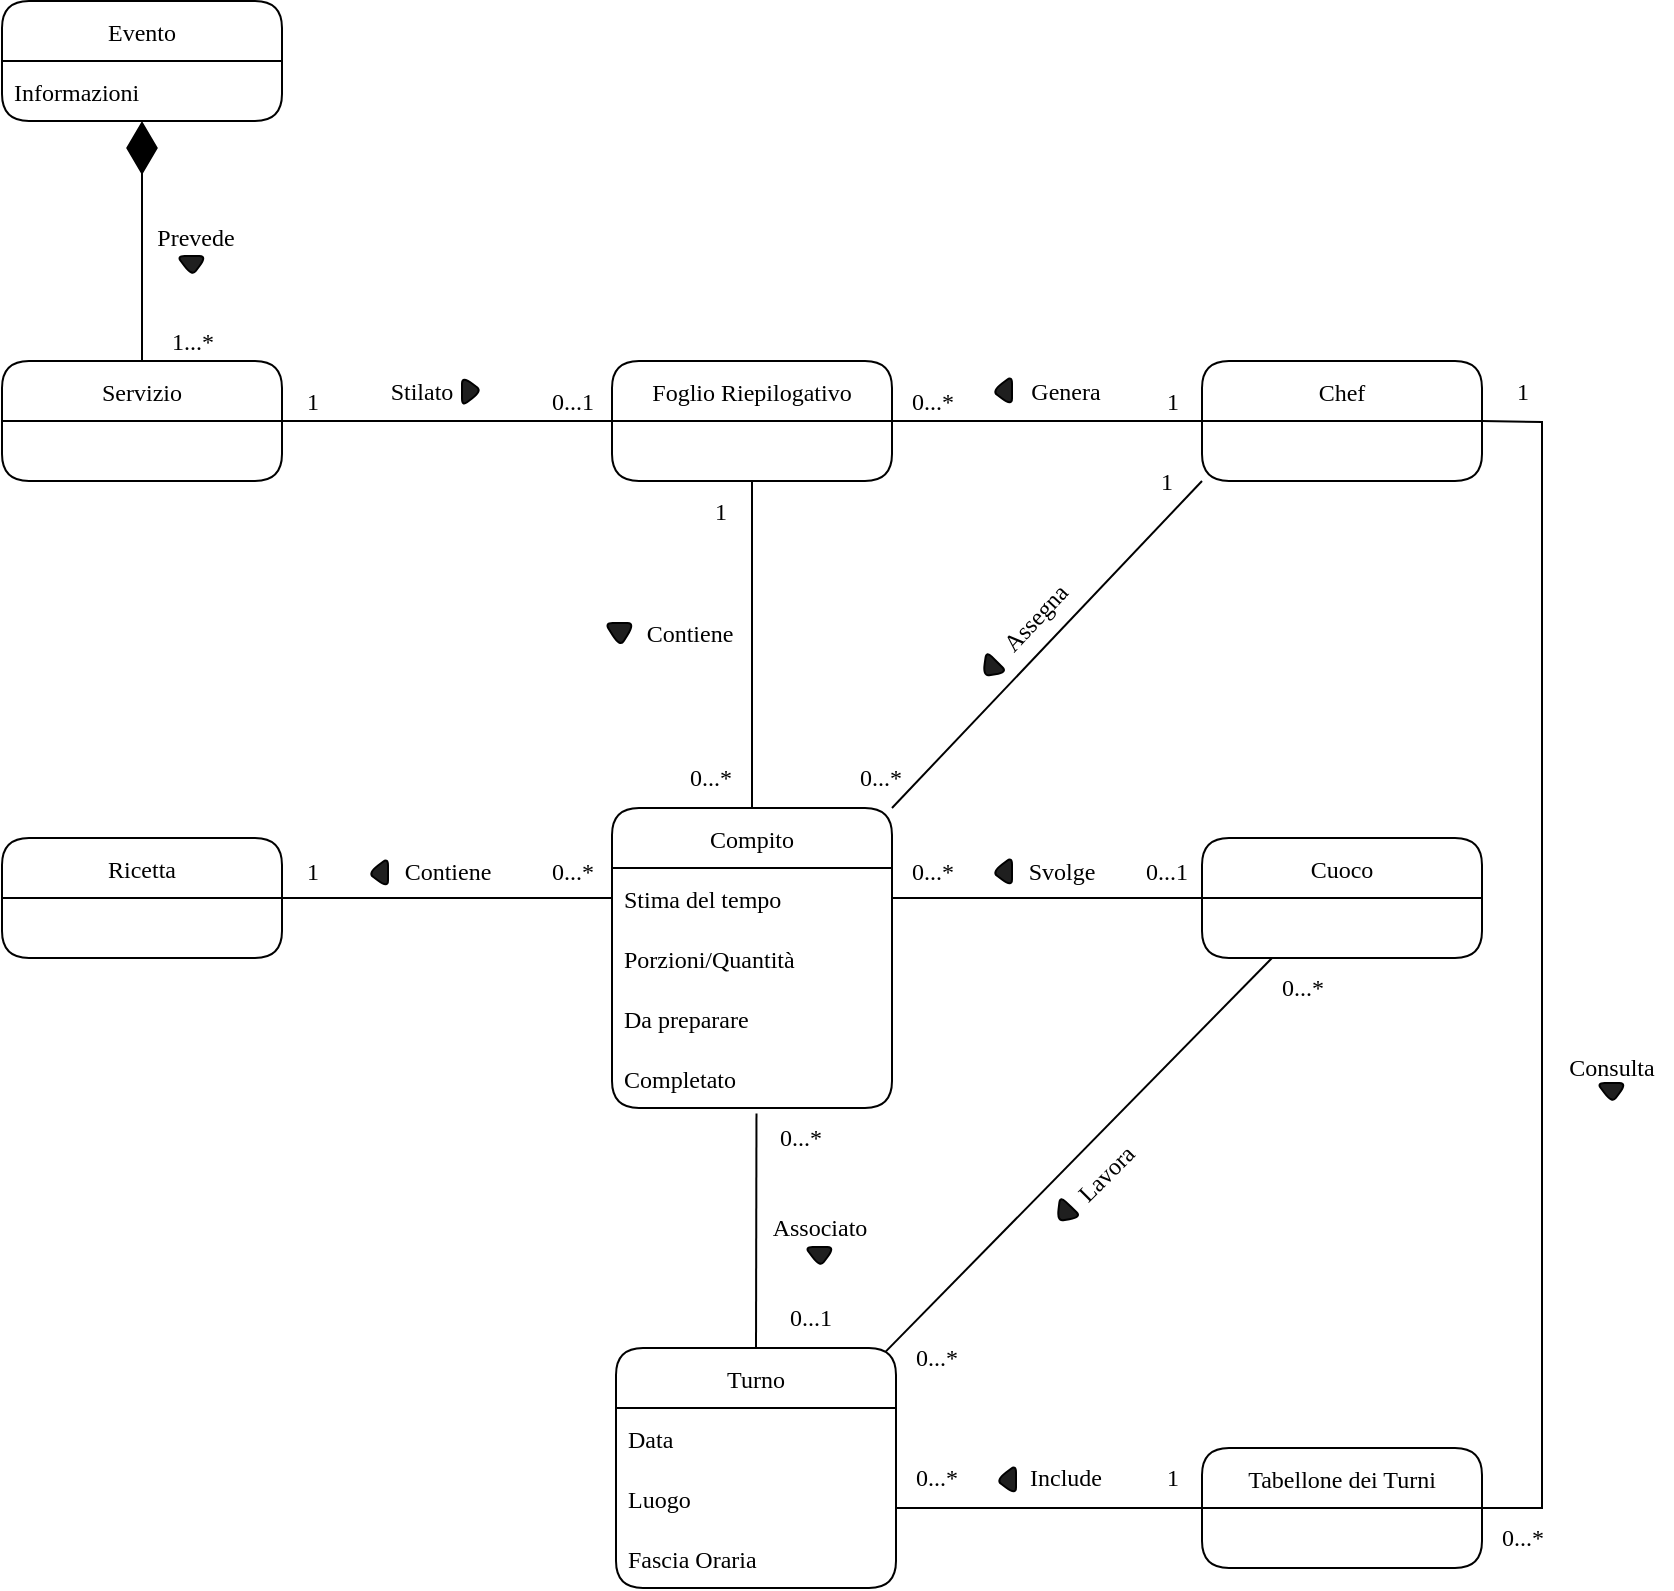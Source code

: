 <mxfile version="20.2.7" type="device"><diagram id="a0oOmIjGUHbN1pW5QVko" name="Pagina-1"><mxGraphModel dx="767" dy="1913" grid="1" gridSize="10" guides="1" tooltips="1" connect="1" arrows="1" fold="1" page="1" pageScale="1" pageWidth="827" pageHeight="1169" math="0" shadow="0"><root><mxCell id="0"/><mxCell id="1" parent="0"/><mxCell id="GOcb7kXtljCz11mH5oZY-2" value="Foglio Riepilogativo" style="swimlane;fontStyle=0;childLayout=stackLayout;horizontal=1;startSize=30;horizontalStack=0;resizeParent=1;resizeParentMax=0;resizeLast=0;collapsible=1;marginBottom=0;rounded=1;fontFamily=SF UI Text;" parent="1" vertex="1"><mxGeometry x="315" y="-53.5" width="140" height="60" as="geometry"/></mxCell><mxCell id="GOcb7kXtljCz11mH5oZY-6" value="Servizio" style="swimlane;fontStyle=0;childLayout=stackLayout;horizontal=1;startSize=30;horizontalStack=0;resizeParent=1;resizeParentMax=0;resizeLast=0;collapsible=1;marginBottom=0;rounded=1;fontFamily=SF UI Text;" parent="1" vertex="1"><mxGeometry x="10" y="-53.5" width="140" height="60" as="geometry"/></mxCell><mxCell id="GOcb7kXtljCz11mH5oZY-14" value="Ricetta" style="swimlane;fontStyle=0;childLayout=stackLayout;horizontal=1;startSize=30;horizontalStack=0;resizeParent=1;resizeParentMax=0;resizeLast=0;collapsible=1;marginBottom=0;rounded=1;fontFamily=SF UI Text;" parent="1" vertex="1"><mxGeometry x="10" y="185" width="140" height="60" as="geometry"/></mxCell><mxCell id="GOcb7kXtljCz11mH5oZY-18" value="Tabellone dei Turni" style="swimlane;fontStyle=0;childLayout=stackLayout;horizontal=1;startSize=30;horizontalStack=0;resizeParent=1;resizeParentMax=0;resizeLast=0;collapsible=1;marginBottom=0;rounded=1;fontFamily=SF UI Text;" parent="1" vertex="1"><mxGeometry x="610" y="490" width="140" height="60" as="geometry"/></mxCell><mxCell id="GOcb7kXtljCz11mH5oZY-22" value="Compito" style="swimlane;fontStyle=0;childLayout=stackLayout;horizontal=1;startSize=30;horizontalStack=0;resizeParent=1;resizeParentMax=0;resizeLast=0;collapsible=1;marginBottom=0;rounded=1;fontFamily=SF UI Text;" parent="1" vertex="1"><mxGeometry x="315" y="170" width="140" height="150" as="geometry"/></mxCell><mxCell id="GOcb7kXtljCz11mH5oZY-24" value="Stima del tempo" style="text;strokeColor=none;fillColor=none;align=left;verticalAlign=middle;spacingLeft=4;spacingRight=4;overflow=hidden;points=[[0,0.5],[1,0.5]];portConstraint=eastwest;rotatable=0;fontFamily=SF UI Text;" parent="GOcb7kXtljCz11mH5oZY-22" vertex="1"><mxGeometry y="30" width="140" height="30" as="geometry"/></mxCell><mxCell id="GOcb7kXtljCz11mH5oZY-25" value="Porzioni/Quantità" style="text;strokeColor=none;fillColor=none;align=left;verticalAlign=middle;spacingLeft=4;spacingRight=4;overflow=hidden;points=[[0,0.5],[1,0.5]];portConstraint=eastwest;rotatable=0;fontFamily=SF UI Text;" parent="GOcb7kXtljCz11mH5oZY-22" vertex="1"><mxGeometry y="60" width="140" height="30" as="geometry"/></mxCell><mxCell id="Uw-gw_ad5pxBuPHj-irc-26" value="Da preparare" style="text;strokeColor=none;fillColor=none;align=left;verticalAlign=middle;spacingLeft=4;spacingRight=4;overflow=hidden;points=[[0,0.5],[1,0.5]];portConstraint=eastwest;rotatable=0;fontFamily=SF UI Text;" parent="GOcb7kXtljCz11mH5oZY-22" vertex="1"><mxGeometry y="90" width="140" height="30" as="geometry"/></mxCell><mxCell id="Uw-gw_ad5pxBuPHj-irc-27" value="Completato" style="text;strokeColor=none;fillColor=none;align=left;verticalAlign=middle;spacingLeft=4;spacingRight=4;overflow=hidden;points=[[0,0.5],[1,0.5]];portConstraint=eastwest;rotatable=0;fontFamily=SF UI Text;" parent="GOcb7kXtljCz11mH5oZY-22" vertex="1"><mxGeometry y="120" width="140" height="30" as="geometry"/></mxCell><mxCell id="GOcb7kXtljCz11mH5oZY-26" value="Turno" style="swimlane;fontStyle=0;childLayout=stackLayout;horizontal=1;startSize=30;horizontalStack=0;resizeParent=1;resizeParentMax=0;resizeLast=0;collapsible=1;marginBottom=0;rounded=1;fontFamily=SF UI Text;" parent="1" vertex="1"><mxGeometry x="317" y="440" width="140" height="120" as="geometry"/></mxCell><mxCell id="GOcb7kXtljCz11mH5oZY-28" value="Data" style="text;strokeColor=none;fillColor=none;align=left;verticalAlign=middle;spacingLeft=4;spacingRight=4;overflow=hidden;points=[[0,0.5],[1,0.5]];portConstraint=eastwest;rotatable=0;fontFamily=SF UI Text;" parent="GOcb7kXtljCz11mH5oZY-26" vertex="1"><mxGeometry y="30" width="140" height="30" as="geometry"/></mxCell><mxCell id="GOcb7kXtljCz11mH5oZY-30" value="Luogo" style="text;strokeColor=none;fillColor=none;align=left;verticalAlign=middle;spacingLeft=4;spacingRight=4;overflow=hidden;points=[[0,0.5],[1,0.5]];portConstraint=eastwest;rotatable=0;fontFamily=SF UI Text;" parent="GOcb7kXtljCz11mH5oZY-26" vertex="1"><mxGeometry y="60" width="140" height="30" as="geometry"/></mxCell><mxCell id="GOcb7kXtljCz11mH5oZY-31" value="Fascia Oraria" style="text;strokeColor=none;fillColor=none;align=left;verticalAlign=middle;spacingLeft=4;spacingRight=4;overflow=hidden;points=[[0,0.5],[1,0.5]];portConstraint=eastwest;rotatable=0;fontFamily=SF UI Text;" parent="GOcb7kXtljCz11mH5oZY-26" vertex="1"><mxGeometry y="90" width="140" height="30" as="geometry"/></mxCell><mxCell id="GOcb7kXtljCz11mH5oZY-27" value="Cuoco" style="swimlane;fontStyle=0;childLayout=stackLayout;horizontal=1;startSize=30;horizontalStack=0;resizeParent=1;resizeParentMax=0;resizeLast=0;collapsible=1;marginBottom=0;rounded=1;fontFamily=SF UI Text;" parent="1" vertex="1"><mxGeometry x="610" y="185" width="140" height="60" as="geometry"/></mxCell><mxCell id="GOcb7kXtljCz11mH5oZY-33" value="" style="endArrow=none;html=1;rounded=0;entryX=0;entryY=0.5;entryDx=0;entryDy=0;exitX=1;exitY=0.5;exitDx=0;exitDy=0;fontFamily=SF UI Text;" parent="1" source="GOcb7kXtljCz11mH5oZY-6" target="GOcb7kXtljCz11mH5oZY-2" edge="1"><mxGeometry width="50" height="50" relative="1" as="geometry"><mxPoint x="180" y="36.5" as="sourcePoint"/><mxPoint x="230" y="-13.5" as="targetPoint"/></mxGeometry></mxCell><mxCell id="GOcb7kXtljCz11mH5oZY-36" value="1" style="text;html=1;align=center;verticalAlign=middle;resizable=0;points=[];autosize=1;strokeColor=none;fillColor=none;fontFamily=SF UI Text;" parent="1" vertex="1"><mxGeometry x="150" y="-48.5" width="30" height="30" as="geometry"/></mxCell><mxCell id="GOcb7kXtljCz11mH5oZY-37" value="0...1" style="text;html=1;align=center;verticalAlign=middle;resizable=0;points=[];autosize=1;strokeColor=none;fillColor=none;fontFamily=SF UI Text;" parent="1" vertex="1"><mxGeometry x="270" y="-48.5" width="50" height="30" as="geometry"/></mxCell><mxCell id="GOcb7kXtljCz11mH5oZY-39" value="Stilato" style="text;html=1;strokeColor=none;fillColor=none;align=center;verticalAlign=middle;whiteSpace=wrap;rounded=0;fontFamily=SF UI Text;" parent="1" vertex="1"><mxGeometry x="200" y="-53.5" width="40" height="30" as="geometry"/></mxCell><mxCell id="GOcb7kXtljCz11mH5oZY-44" value="" style="triangle;whiteSpace=wrap;html=1;rounded=1;fillColor=#1F1F1F;fontFamily=SF UI Text;" parent="1" vertex="1"><mxGeometry x="240" y="-46" width="10" height="15" as="geometry"/></mxCell><mxCell id="GOcb7kXtljCz11mH5oZY-45" value="Chef" style="swimlane;fontStyle=0;childLayout=stackLayout;horizontal=1;startSize=30;horizontalStack=0;resizeParent=1;resizeParentMax=0;resizeLast=0;collapsible=1;marginBottom=0;rounded=1;fontFamily=SF UI Text;" parent="1" vertex="1"><mxGeometry x="610" y="-53.5" width="140" height="60" as="geometry"/></mxCell><mxCell id="GOcb7kXtljCz11mH5oZY-50" value="" style="endArrow=none;html=1;rounded=0;entryX=0;entryY=0.5;entryDx=0;entryDy=0;exitX=1;exitY=0.5;exitDx=0;exitDy=0;fontFamily=SF UI Text;" parent="1" source="GOcb7kXtljCz11mH5oZY-2" target="GOcb7kXtljCz11mH5oZY-45" edge="1"><mxGeometry width="50" height="50" relative="1" as="geometry"><mxPoint x="500" y="36.5" as="sourcePoint"/><mxPoint x="550" y="-13.5" as="targetPoint"/></mxGeometry></mxCell><mxCell id="GOcb7kXtljCz11mH5oZY-51" value="" style="endArrow=none;html=1;rounded=0;entryX=0.5;entryY=1;entryDx=0;entryDy=0;exitX=0.5;exitY=0;exitDx=0;exitDy=0;fontFamily=SF UI Text;" parent="1" source="GOcb7kXtljCz11mH5oZY-22" target="GOcb7kXtljCz11mH5oZY-2" edge="1"><mxGeometry width="50" height="50" relative="1" as="geometry"><mxPoint x="480" y="200" as="sourcePoint"/><mxPoint x="530" y="150" as="targetPoint"/></mxGeometry></mxCell><mxCell id="GOcb7kXtljCz11mH5oZY-52" value="" style="endArrow=none;html=1;rounded=0;entryX=0;entryY=0.5;entryDx=0;entryDy=0;exitX=1;exitY=0.5;exitDx=0;exitDy=0;fontFamily=SF UI Text;" parent="1" source="GOcb7kXtljCz11mH5oZY-24" target="GOcb7kXtljCz11mH5oZY-27" edge="1"><mxGeometry width="50" height="50" relative="1" as="geometry"><mxPoint x="490" y="210" as="sourcePoint"/><mxPoint x="540" y="160" as="targetPoint"/></mxGeometry></mxCell><mxCell id="GOcb7kXtljCz11mH5oZY-53" value="" style="endArrow=none;html=1;rounded=0;entryX=0;entryY=0.5;entryDx=0;entryDy=0;exitX=1;exitY=0.5;exitDx=0;exitDy=0;fontFamily=SF UI Text;" parent="1" source="GOcb7kXtljCz11mH5oZY-14" target="GOcb7kXtljCz11mH5oZY-24" edge="1"><mxGeometry width="50" height="50" relative="1" as="geometry"><mxPoint x="320" y="350" as="sourcePoint"/><mxPoint x="260" y="260" as="targetPoint"/><Array as="points"><mxPoint x="250" y="215"/></Array></mxGeometry></mxCell><mxCell id="GOcb7kXtljCz11mH5oZY-55" value="" style="endArrow=none;html=1;rounded=0;exitX=1;exitY=0.5;exitDx=0;exitDy=0;entryX=1;entryY=0.5;entryDx=0;entryDy=0;fontFamily=SF UI Text;" parent="1" source="GOcb7kXtljCz11mH5oZY-45" target="GOcb7kXtljCz11mH5oZY-18" edge="1"><mxGeometry width="50" height="50" relative="1" as="geometry"><mxPoint x="760" y="200" as="sourcePoint"/><mxPoint x="810" y="150" as="targetPoint"/><Array as="points"><mxPoint x="780" y="-23"/><mxPoint x="780" y="70"/><mxPoint x="780" y="520"/></Array></mxGeometry></mxCell><mxCell id="GOcb7kXtljCz11mH5oZY-57" value="0...*" style="text;html=1;align=center;verticalAlign=middle;resizable=0;points=[];autosize=1;strokeColor=none;fillColor=none;fontFamily=SF UI Text;" parent="1" vertex="1"><mxGeometry x="450" y="-48.5" width="50" height="30" as="geometry"/></mxCell><mxCell id="GOcb7kXtljCz11mH5oZY-58" value="1" style="text;html=1;align=center;verticalAlign=middle;resizable=0;points=[];autosize=1;strokeColor=none;fillColor=none;fontFamily=SF UI Text;" parent="1" vertex="1"><mxGeometry x="580" y="-48.5" width="30" height="30" as="geometry"/></mxCell><mxCell id="GOcb7kXtljCz11mH5oZY-59" value="Genera" style="text;html=1;strokeColor=none;fillColor=none;align=center;verticalAlign=middle;whiteSpace=wrap;rounded=0;fontFamily=SF UI Text;" parent="1" vertex="1"><mxGeometry x="512" y="-53.5" width="60" height="30" as="geometry"/></mxCell><mxCell id="GOcb7kXtljCz11mH5oZY-60" value="" style="triangle;whiteSpace=wrap;html=1;rounded=1;fillColor=#1F1F1F;rotation=-180;fontFamily=SF UI Text;" parent="1" vertex="1"><mxGeometry x="505" y="-46" width="10" height="15" as="geometry"/></mxCell><mxCell id="GOcb7kXtljCz11mH5oZY-63" value="Consulta" style="text;html=1;strokeColor=none;fillColor=none;align=center;verticalAlign=middle;whiteSpace=wrap;rounded=0;fontFamily=SF UI Text;" parent="1" vertex="1"><mxGeometry x="785" y="285" width="60" height="30" as="geometry"/></mxCell><mxCell id="GOcb7kXtljCz11mH5oZY-64" value="" style="triangle;whiteSpace=wrap;html=1;rounded=1;fillColor=#1F1F1F;rotation=90;fontFamily=SF UI Text;" parent="1" vertex="1"><mxGeometry x="810" y="305" width="10" height="15" as="geometry"/></mxCell><mxCell id="GOcb7kXtljCz11mH5oZY-65" value="1" style="text;html=1;align=center;verticalAlign=middle;resizable=0;points=[];autosize=1;strokeColor=none;fillColor=none;fontFamily=SF UI Text;" parent="1" vertex="1"><mxGeometry x="755" y="-53.5" width="30" height="30" as="geometry"/></mxCell><mxCell id="GOcb7kXtljCz11mH5oZY-67" value="0...*" style="text;html=1;align=center;verticalAlign=middle;resizable=0;points=[];autosize=1;strokeColor=none;fillColor=none;fontFamily=SF UI Text;" parent="1" vertex="1"><mxGeometry x="745" y="520" width="50" height="30" as="geometry"/></mxCell><mxCell id="GOcb7kXtljCz11mH5oZY-68" value="0...*" style="text;html=1;align=center;verticalAlign=middle;resizable=0;points=[];autosize=1;strokeColor=none;fillColor=none;fontFamily=SF UI Text;" parent="1" vertex="1"><mxGeometry x="450" y="187" width="50" height="30" as="geometry"/></mxCell><mxCell id="GOcb7kXtljCz11mH5oZY-73" value="" style="triangle;whiteSpace=wrap;html=1;rounded=1;fillColor=#1F1F1F;rotation=-180;fontFamily=SF UI Text;" parent="1" vertex="1"><mxGeometry x="505" y="194.5" width="10" height="15" as="geometry"/></mxCell><mxCell id="GOcb7kXtljCz11mH5oZY-74" value="Svolge" style="text;html=1;strokeColor=none;fillColor=none;align=center;verticalAlign=middle;whiteSpace=wrap;rounded=0;fontFamily=SF UI Text;" parent="1" vertex="1"><mxGeometry x="510" y="187" width="60" height="30" as="geometry"/></mxCell><mxCell id="GOcb7kXtljCz11mH5oZY-75" value="0...1" style="text;html=1;align=center;verticalAlign=middle;resizable=0;points=[];autosize=1;strokeColor=none;fillColor=none;fontFamily=SF UI Text;" parent="1" vertex="1"><mxGeometry x="567" y="187" width="50" height="30" as="geometry"/></mxCell><mxCell id="GOcb7kXtljCz11mH5oZY-80" value="0...*" style="text;html=1;align=center;verticalAlign=middle;resizable=0;points=[];autosize=1;strokeColor=none;fillColor=none;fontFamily=SF UI Text;" parent="1" vertex="1"><mxGeometry x="270" y="187" width="50" height="30" as="geometry"/></mxCell><mxCell id="GOcb7kXtljCz11mH5oZY-81" value="Contiene" style="text;html=1;strokeColor=none;fillColor=none;align=center;verticalAlign=middle;whiteSpace=wrap;rounded=0;fontFamily=SF UI Text;" parent="1" vertex="1"><mxGeometry x="203" y="186.5" width="60" height="30" as="geometry"/></mxCell><mxCell id="GOcb7kXtljCz11mH5oZY-82" value="1" style="text;html=1;align=center;verticalAlign=middle;resizable=0;points=[];autosize=1;strokeColor=none;fillColor=none;fontFamily=SF UI Text;" parent="1" vertex="1"><mxGeometry x="150" y="187" width="30" height="30" as="geometry"/></mxCell><mxCell id="GOcb7kXtljCz11mH5oZY-84" value="Associato" style="text;html=1;strokeColor=none;fillColor=none;align=center;verticalAlign=middle;whiteSpace=wrap;rounded=0;fontFamily=SF UI Text;" parent="1" vertex="1"><mxGeometry x="389" y="364.5" width="60" height="30" as="geometry"/></mxCell><mxCell id="GOcb7kXtljCz11mH5oZY-87" value="0...1" style="text;html=1;align=center;verticalAlign=middle;resizable=0;points=[];autosize=1;strokeColor=none;fillColor=none;fontFamily=SF UI Text;" parent="1" vertex="1"><mxGeometry x="389" y="410" width="50" height="30" as="geometry"/></mxCell><mxCell id="GOcb7kXtljCz11mH5oZY-88" value="0...*" style="text;html=1;align=center;verticalAlign=middle;resizable=0;points=[];autosize=1;strokeColor=none;fillColor=none;fontFamily=SF UI Text;" parent="1" vertex="1"><mxGeometry x="384" y="320" width="50" height="30" as="geometry"/></mxCell><mxCell id="Uw-gw_ad5pxBuPHj-irc-1" value="Contiene" style="text;html=1;strokeColor=none;fillColor=none;align=center;verticalAlign=middle;whiteSpace=wrap;rounded=0;fontFamily=SF UI Text;" parent="1" vertex="1"><mxGeometry x="324" y="73" width="60" height="20" as="geometry"/></mxCell><mxCell id="Uw-gw_ad5pxBuPHj-irc-2" value="" style="triangle;whiteSpace=wrap;html=1;rounded=1;fillColor=#1F1F1F;rotation=90;fontFamily=SF UI Text;" parent="1" vertex="1"><mxGeometry x="313" y="76" width="12" height="15" as="geometry"/></mxCell><mxCell id="Uw-gw_ad5pxBuPHj-irc-4" value="" style="triangle;whiteSpace=wrap;html=1;rounded=1;fillColor=#1F1F1F;rotation=-180;fontFamily=SF UI Text;" parent="1" vertex="1"><mxGeometry x="193" y="195" width="10" height="15" as="geometry"/></mxCell><mxCell id="Uw-gw_ad5pxBuPHj-irc-6" value="" style="endArrow=none;html=1;rounded=0;exitX=0.5;exitY=0;exitDx=0;exitDy=0;entryX=0.516;entryY=1.091;entryDx=0;entryDy=0;entryPerimeter=0;fontFamily=SF UI Text;" parent="1" source="GOcb7kXtljCz11mH5oZY-26" target="Uw-gw_ad5pxBuPHj-irc-27" edge="1"><mxGeometry width="50" height="50" relative="1" as="geometry"><mxPoint x="390" y="370" as="sourcePoint"/><mxPoint x="387" y="290" as="targetPoint"/></mxGeometry></mxCell><mxCell id="Uw-gw_ad5pxBuPHj-irc-7" value="" style="triangle;whiteSpace=wrap;html=1;rounded=1;fillColor=#1F1F1F;rotation=90;fontFamily=SF UI Text;" parent="1" vertex="1"><mxGeometry x="414" y="387" width="10" height="15" as="geometry"/></mxCell><mxCell id="Uw-gw_ad5pxBuPHj-irc-8" value="" style="endArrow=none;html=1;rounded=0;entryX=0;entryY=0.5;entryDx=0;entryDy=0;exitX=1;exitY=0.25;exitDx=0;exitDy=0;fontFamily=SF UI Text;" parent="1" target="GOcb7kXtljCz11mH5oZY-18" edge="1"><mxGeometry width="50" height="50" relative="1" as="geometry"><mxPoint x="457" y="520" as="sourcePoint"/><mxPoint x="610" y="480" as="targetPoint"/></mxGeometry></mxCell><mxCell id="Uw-gw_ad5pxBuPHj-irc-9" value="" style="endArrow=none;html=1;rounded=0;entryX=0.25;entryY=1;entryDx=0;entryDy=0;exitX=0.964;exitY=0.014;exitDx=0;exitDy=0;exitPerimeter=0;fontFamily=SF UI Text;" parent="1" source="GOcb7kXtljCz11mH5oZY-26" target="GOcb7kXtljCz11mH5oZY-27" edge="1"><mxGeometry width="50" height="50" relative="1" as="geometry"><mxPoint x="590" y="330" as="sourcePoint"/><mxPoint x="640" y="280" as="targetPoint"/></mxGeometry></mxCell><mxCell id="Uw-gw_ad5pxBuPHj-irc-10" value="Include" style="text;html=1;strokeColor=none;fillColor=none;align=center;verticalAlign=middle;whiteSpace=wrap;rounded=0;fontFamily=SF UI Text;" parent="1" vertex="1"><mxGeometry x="512" y="490" width="60" height="30" as="geometry"/></mxCell><mxCell id="Uw-gw_ad5pxBuPHj-irc-11" value="" style="triangle;whiteSpace=wrap;html=1;rounded=1;fillColor=#1F1F1F;rotation=-180;fontFamily=SF UI Text;" parent="1" vertex="1"><mxGeometry x="507" y="498.5" width="10" height="15" as="geometry"/></mxCell><mxCell id="Uw-gw_ad5pxBuPHj-irc-12" value="0...*" style="text;html=1;align=center;verticalAlign=middle;resizable=0;points=[];autosize=1;strokeColor=none;fillColor=none;fontFamily=SF UI Text;" parent="1" vertex="1"><mxGeometry x="452" y="490" width="50" height="30" as="geometry"/></mxCell><mxCell id="Uw-gw_ad5pxBuPHj-irc-13" value="1" style="text;html=1;align=center;verticalAlign=middle;resizable=0;points=[];autosize=1;strokeColor=none;fillColor=none;fontFamily=SF UI Text;" parent="1" vertex="1"><mxGeometry x="580" y="490" width="30" height="30" as="geometry"/></mxCell><mxCell id="Uw-gw_ad5pxBuPHj-irc-14" value="Lavora" style="text;html=1;strokeColor=none;fillColor=none;align=center;verticalAlign=middle;whiteSpace=wrap;rounded=0;rotation=-45;fontFamily=SF UI Text;" parent="1" vertex="1"><mxGeometry x="532" y="337.5" width="60" height="30" as="geometry"/></mxCell><mxCell id="Uw-gw_ad5pxBuPHj-irc-15" value="" style="triangle;whiteSpace=wrap;html=1;rounded=1;fillColor=#1F1F1F;rotation=134;fontFamily=SF UI Text;" parent="1" vertex="1"><mxGeometry x="536" y="365.5" width="10" height="15" as="geometry"/></mxCell><mxCell id="Uw-gw_ad5pxBuPHj-irc-16" value="0...*" style="text;html=1;align=center;verticalAlign=middle;resizable=0;points=[];autosize=1;strokeColor=none;fillColor=none;fontFamily=SF UI Text;" parent="1" vertex="1"><mxGeometry x="452" y="430" width="50" height="30" as="geometry"/></mxCell><mxCell id="Uw-gw_ad5pxBuPHj-irc-17" value="0...*" style="text;html=1;align=center;verticalAlign=middle;resizable=0;points=[];autosize=1;strokeColor=none;fillColor=none;fontFamily=SF UI Text;" parent="1" vertex="1"><mxGeometry x="635" y="245" width="50" height="30" as="geometry"/></mxCell><mxCell id="Uw-gw_ad5pxBuPHj-irc-19" value="Evento" style="swimlane;fontStyle=0;childLayout=stackLayout;horizontal=1;startSize=30;horizontalStack=0;resizeParent=1;resizeParentMax=0;resizeLast=0;collapsible=1;marginBottom=0;rounded=1;fontFamily=SF UI Text;" parent="1" vertex="1"><mxGeometry x="10" y="-233.5" width="140" height="60" as="geometry"/></mxCell><mxCell id="Uw-gw_ad5pxBuPHj-irc-21" value="Informazioni" style="text;strokeColor=none;fillColor=none;align=left;verticalAlign=middle;spacingLeft=4;spacingRight=4;overflow=hidden;points=[[0,0.5],[1,0.5]];portConstraint=eastwest;rotatable=0;fontFamily=SF UI Text;" parent="Uw-gw_ad5pxBuPHj-irc-19" vertex="1"><mxGeometry y="30" width="140" height="30" as="geometry"/></mxCell><mxCell id="Uw-gw_ad5pxBuPHj-irc-22" value="" style="endArrow=diamondThin;endFill=1;endSize=24;html=1;rounded=0;exitX=0.5;exitY=0;exitDx=0;exitDy=0;fontFamily=SF UI Text;" parent="1" source="GOcb7kXtljCz11mH5oZY-6" target="Uw-gw_ad5pxBuPHj-irc-21" edge="1"><mxGeometry width="160" relative="1" as="geometry"><mxPoint x="180" y="-123.5" as="sourcePoint"/><mxPoint x="340" y="-123.5" as="targetPoint"/></mxGeometry></mxCell><mxCell id="Uw-gw_ad5pxBuPHj-irc-23" value="Prevede" style="text;html=1;strokeColor=none;fillColor=none;align=center;verticalAlign=middle;whiteSpace=wrap;rounded=0;fontFamily=SF UI Text;" parent="1" vertex="1"><mxGeometry x="77" y="-130" width="60" height="30" as="geometry"/></mxCell><mxCell id="Uw-gw_ad5pxBuPHj-irc-24" value="" style="triangle;whiteSpace=wrap;html=1;rounded=1;fillColor=#1F1F1F;rotation=90;fontFamily=SF UI Text;" parent="1" vertex="1"><mxGeometry x="100" y="-108.5" width="10" height="15" as="geometry"/></mxCell><mxCell id="Uw-gw_ad5pxBuPHj-irc-25" value="1...*" style="text;html=1;align=center;verticalAlign=middle;resizable=0;points=[];autosize=1;strokeColor=none;fillColor=none;fontFamily=SF UI Text;" parent="1" vertex="1"><mxGeometry x="85" y="-78.5" width="40" height="30" as="geometry"/></mxCell><mxCell id="4vU9vK4T-1t8jg8vkPqV-1" value="" style="endArrow=none;html=1;rounded=0;entryX=0;entryY=1;entryDx=0;entryDy=0;exitX=1;exitY=0;exitDx=0;exitDy=0;fontFamily=SF UI Text;" parent="1" source="GOcb7kXtljCz11mH5oZY-22" target="GOcb7kXtljCz11mH5oZY-45" edge="1"><mxGeometry width="50" height="50" relative="1" as="geometry"><mxPoint x="540" y="110" as="sourcePoint"/><mxPoint x="590" y="60" as="targetPoint"/></mxGeometry></mxCell><mxCell id="4vU9vK4T-1t8jg8vkPqV-2" value="Assegna" style="text;html=1;strokeColor=none;fillColor=none;align=center;verticalAlign=middle;whiteSpace=wrap;rounded=0;rotation=313;fontFamily=SF UI Text;" parent="1" vertex="1"><mxGeometry x="497" y="60" width="60" height="30" as="geometry"/></mxCell><mxCell id="4vU9vK4T-1t8jg8vkPqV-3" value="" style="triangle;whiteSpace=wrap;html=1;rounded=1;fillColor=#1F1F1F;rotation=135;fontFamily=SF UI Text;" parent="1" vertex="1"><mxGeometry x="499" y="93" width="10" height="15" as="geometry"/></mxCell><mxCell id="4vU9vK4T-1t8jg8vkPqV-4" value="1" style="text;html=1;align=center;verticalAlign=middle;resizable=0;points=[];autosize=1;strokeColor=none;fillColor=none;fontFamily=SF UI Text;" parent="1" vertex="1"><mxGeometry x="577" y="-8.5" width="30" height="30" as="geometry"/></mxCell><mxCell id="4vU9vK4T-1t8jg8vkPqV-5" value="0...*" style="text;html=1;align=center;verticalAlign=middle;resizable=0;points=[];autosize=1;strokeColor=none;fillColor=none;fontFamily=SF UI Text;" parent="1" vertex="1"><mxGeometry x="424" y="140" width="50" height="30" as="geometry"/></mxCell><mxCell id="4vU9vK4T-1t8jg8vkPqV-6" value="1" style="text;html=1;align=center;verticalAlign=middle;resizable=0;points=[];autosize=1;strokeColor=none;fillColor=none;fontFamily=SF UI Text;" parent="1" vertex="1"><mxGeometry x="354" y="6.5" width="30" height="30" as="geometry"/></mxCell><mxCell id="4vU9vK4T-1t8jg8vkPqV-7" value="0...*" style="text;html=1;align=center;verticalAlign=middle;resizable=0;points=[];autosize=1;strokeColor=none;fillColor=none;fontFamily=SF UI Text;" parent="1" vertex="1"><mxGeometry x="339" y="140" width="50" height="30" as="geometry"/></mxCell></root></mxGraphModel></diagram></mxfile>